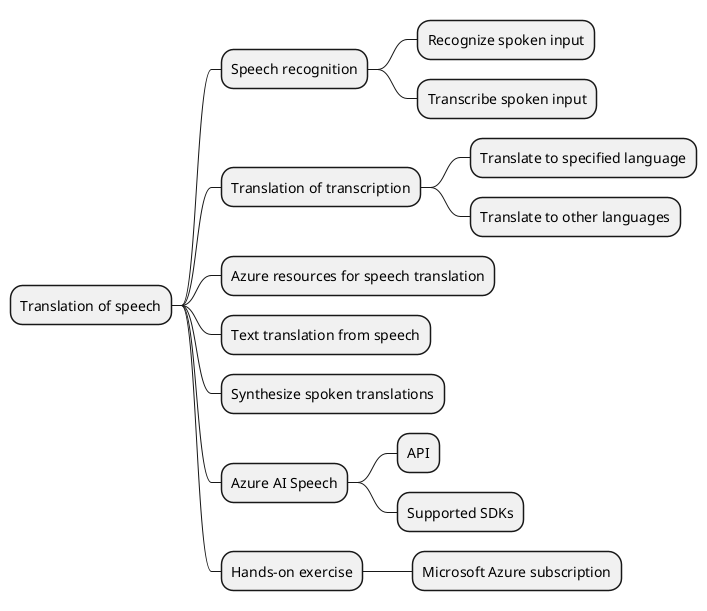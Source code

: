 @startmindmap
* Translation of speech
** Speech recognition
*** Recognize spoken input
*** Transcribe spoken input
** Translation of transcription
*** Translate to specified language
*** Translate to other languages
** Azure resources for speech translation
** Text translation from speech
** Synthesize spoken translations
** Azure AI Speech
*** API
*** Supported SDKs
** Hands-on exercise
*** Microsoft Azure subscription
@endmindmap